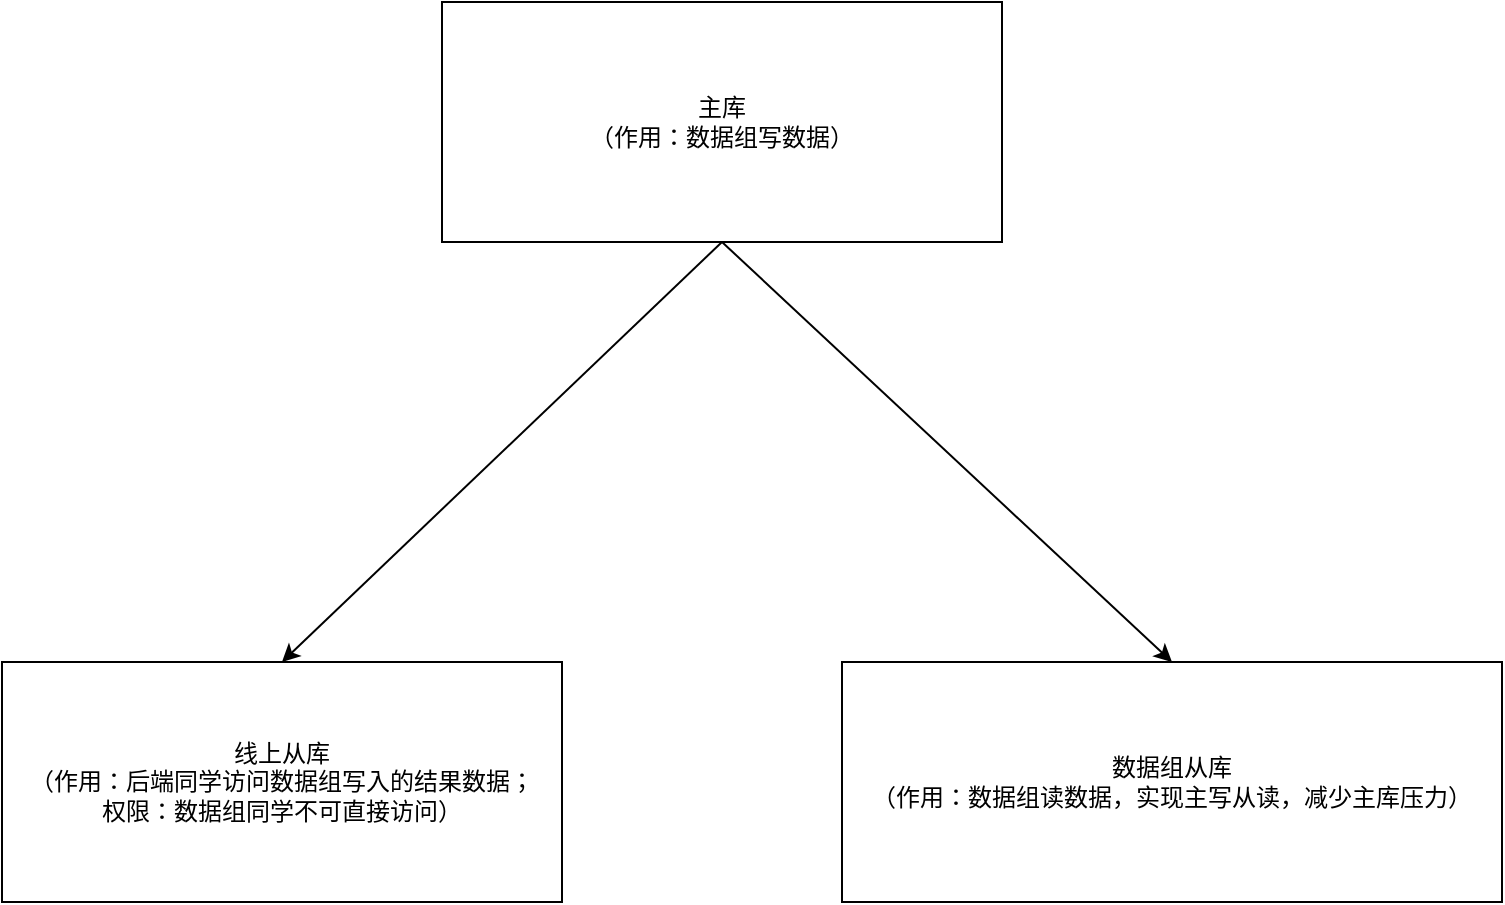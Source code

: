 <mxfile version="20.0.1" type="github">
  <diagram id="TrYwWVhB_H0O4kULXbVY" name="Page-1">
    <mxGraphModel dx="1280" dy="704" grid="1" gridSize="10" guides="1" tooltips="1" connect="1" arrows="1" fold="1" page="1" pageScale="1" pageWidth="827" pageHeight="1169" math="0" shadow="0">
      <root>
        <mxCell id="0" />
        <mxCell id="1" parent="0" />
        <mxCell id="ZnXoB-sPZclnGM4akWQf-1" value="主库&lt;br&gt;（作用：数据组写数据）" style="rounded=0;whiteSpace=wrap;html=1;" vertex="1" parent="1">
          <mxGeometry x="270" y="110" width="280" height="120" as="geometry" />
        </mxCell>
        <mxCell id="ZnXoB-sPZclnGM4akWQf-2" value="线上从库&lt;br&gt;（作用：后端同学访问数据组写入的结果数据；&lt;br&gt;权限：数据组同学不可直接访问）" style="rounded=0;whiteSpace=wrap;html=1;" vertex="1" parent="1">
          <mxGeometry x="50" y="440" width="280" height="120" as="geometry" />
        </mxCell>
        <mxCell id="ZnXoB-sPZclnGM4akWQf-3" value="数据组从库&lt;br&gt;（作用：数据组读数据，实现主写从读，减少主库压力）" style="rounded=0;whiteSpace=wrap;html=1;" vertex="1" parent="1">
          <mxGeometry x="470" y="440" width="330" height="120" as="geometry" />
        </mxCell>
        <mxCell id="ZnXoB-sPZclnGM4akWQf-4" value="" style="endArrow=classic;html=1;rounded=0;entryX=0.5;entryY=0;entryDx=0;entryDy=0;exitX=0.5;exitY=1;exitDx=0;exitDy=0;" edge="1" parent="1" source="ZnXoB-sPZclnGM4akWQf-1" target="ZnXoB-sPZclnGM4akWQf-2">
          <mxGeometry width="50" height="50" relative="1" as="geometry">
            <mxPoint x="480" y="300" as="sourcePoint" />
            <mxPoint x="400" y="260" as="targetPoint" />
          </mxGeometry>
        </mxCell>
        <mxCell id="ZnXoB-sPZclnGM4akWQf-5" value="" style="endArrow=classic;html=1;rounded=0;entryX=0.5;entryY=0;entryDx=0;entryDy=0;exitX=0.5;exitY=1;exitDx=0;exitDy=0;" edge="1" parent="1" source="ZnXoB-sPZclnGM4akWQf-1" target="ZnXoB-sPZclnGM4akWQf-3">
          <mxGeometry width="50" height="50" relative="1" as="geometry">
            <mxPoint x="420" y="270" as="sourcePoint" />
            <mxPoint x="200" y="450" as="targetPoint" />
          </mxGeometry>
        </mxCell>
      </root>
    </mxGraphModel>
  </diagram>
</mxfile>
